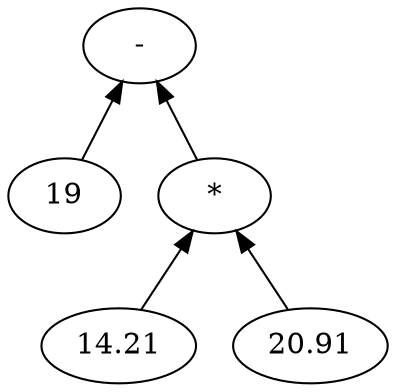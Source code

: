 digraph G {
 rankdir=BT;
 n_0[label="19"];
 n_1[label="14.21"];
 n_2[label="20.91"];
 n_3[label="*"];
 n_4[label="-"];
n_2 -> n_3;
n_1 -> n_3;
n_3 -> n_4;
n_0 -> n_4;
}